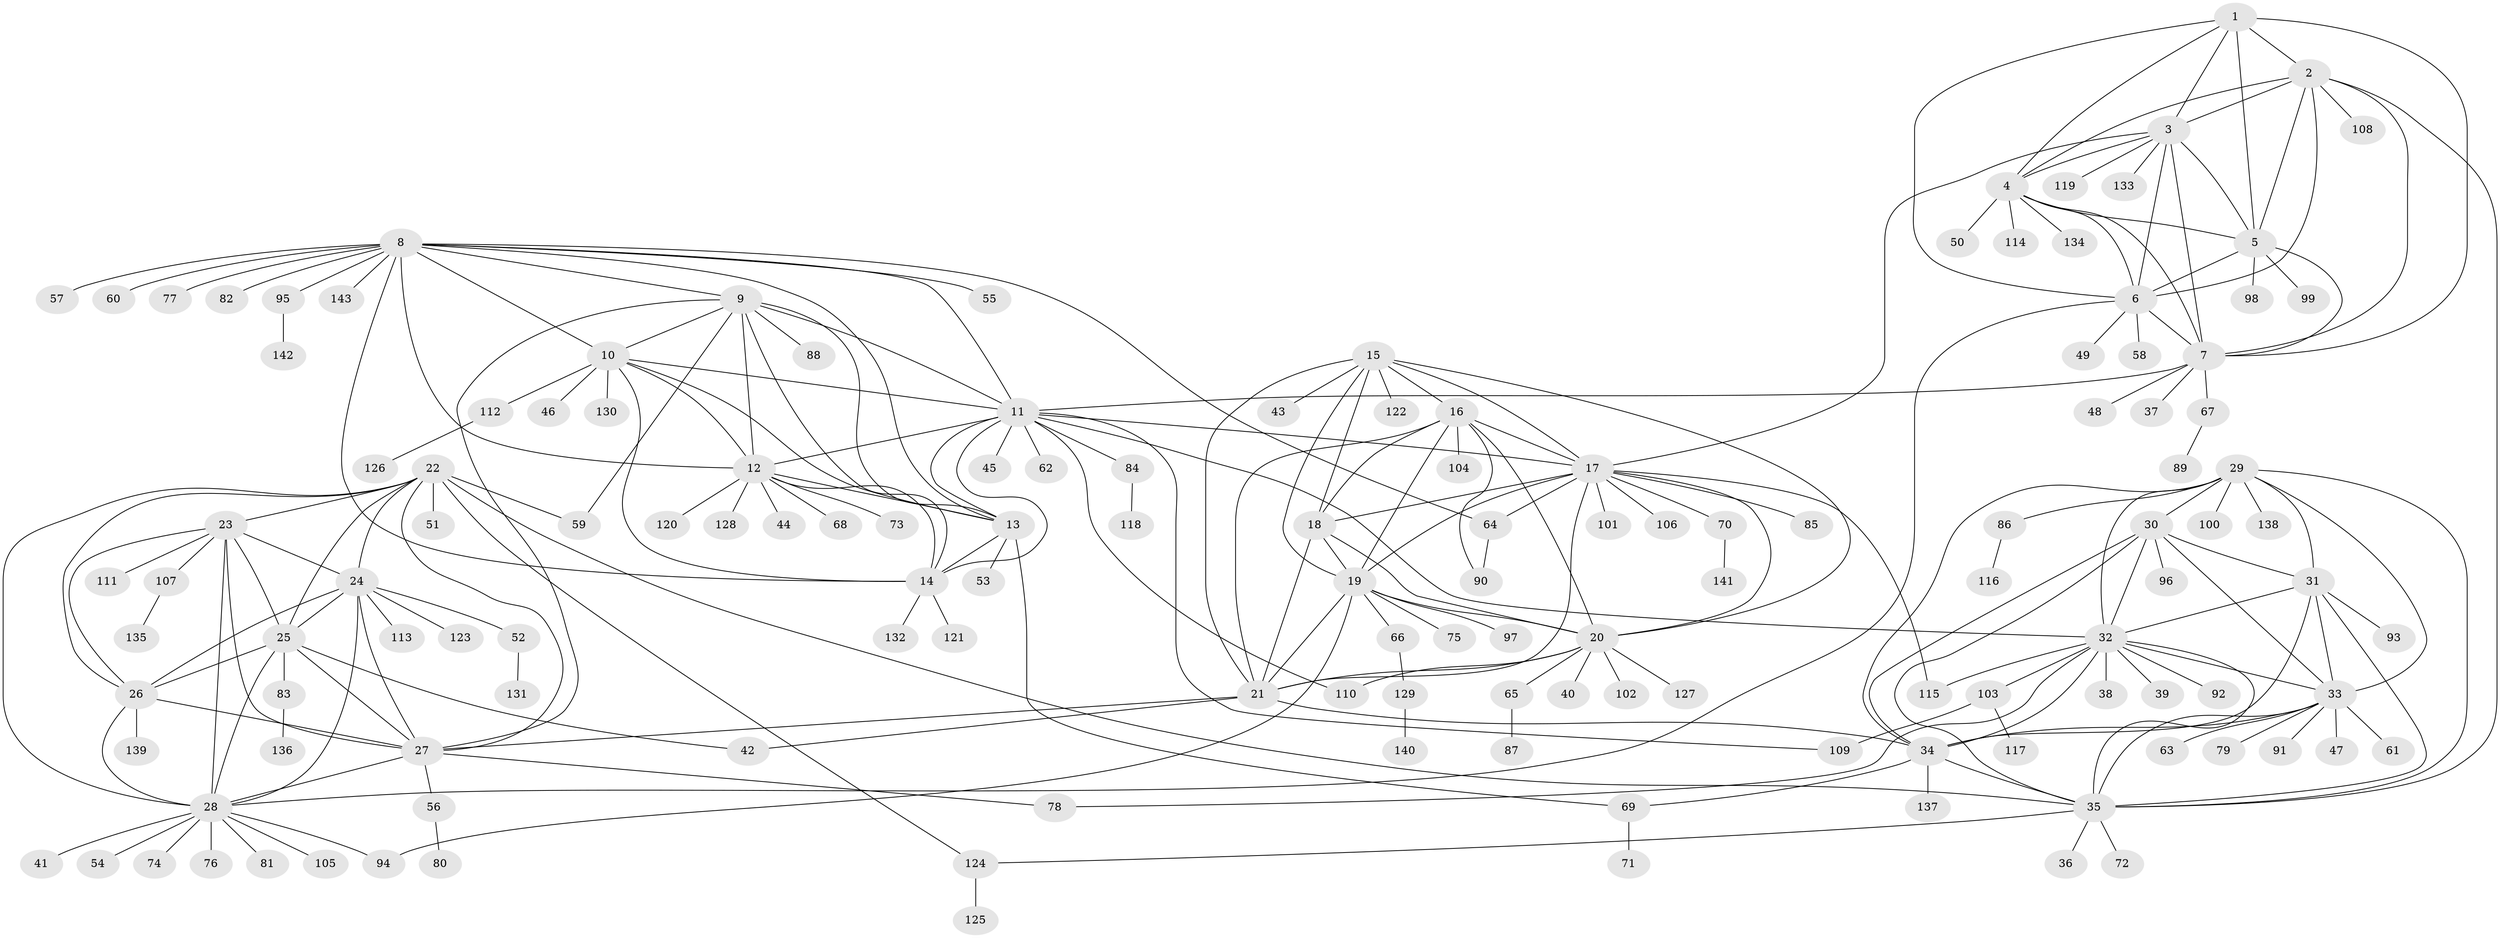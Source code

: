 // coarse degree distribution, {13: 0.039603960396039604, 8: 0.0594059405940594, 14: 0.009900990099009901, 10: 0.039603960396039604, 7: 0.0594059405940594, 6: 0.039603960396039604, 9: 0.0297029702970297, 12: 0.009900990099009901, 1: 0.49504950495049505, 2: 0.2079207920792079, 3: 0.009900990099009901}
// Generated by graph-tools (version 1.1) at 2025/52/03/04/25 22:52:21]
// undirected, 143 vertices, 234 edges
graph export_dot {
  node [color=gray90,style=filled];
  1;
  2;
  3;
  4;
  5;
  6;
  7;
  8;
  9;
  10;
  11;
  12;
  13;
  14;
  15;
  16;
  17;
  18;
  19;
  20;
  21;
  22;
  23;
  24;
  25;
  26;
  27;
  28;
  29;
  30;
  31;
  32;
  33;
  34;
  35;
  36;
  37;
  38;
  39;
  40;
  41;
  42;
  43;
  44;
  45;
  46;
  47;
  48;
  49;
  50;
  51;
  52;
  53;
  54;
  55;
  56;
  57;
  58;
  59;
  60;
  61;
  62;
  63;
  64;
  65;
  66;
  67;
  68;
  69;
  70;
  71;
  72;
  73;
  74;
  75;
  76;
  77;
  78;
  79;
  80;
  81;
  82;
  83;
  84;
  85;
  86;
  87;
  88;
  89;
  90;
  91;
  92;
  93;
  94;
  95;
  96;
  97;
  98;
  99;
  100;
  101;
  102;
  103;
  104;
  105;
  106;
  107;
  108;
  109;
  110;
  111;
  112;
  113;
  114;
  115;
  116;
  117;
  118;
  119;
  120;
  121;
  122;
  123;
  124;
  125;
  126;
  127;
  128;
  129;
  130;
  131;
  132;
  133;
  134;
  135;
  136;
  137;
  138;
  139;
  140;
  141;
  142;
  143;
  1 -- 2;
  1 -- 3;
  1 -- 4;
  1 -- 5;
  1 -- 6;
  1 -- 7;
  2 -- 3;
  2 -- 4;
  2 -- 5;
  2 -- 6;
  2 -- 7;
  2 -- 35;
  2 -- 108;
  3 -- 4;
  3 -- 5;
  3 -- 6;
  3 -- 7;
  3 -- 17;
  3 -- 119;
  3 -- 133;
  4 -- 5;
  4 -- 6;
  4 -- 7;
  4 -- 50;
  4 -- 114;
  4 -- 134;
  5 -- 6;
  5 -- 7;
  5 -- 98;
  5 -- 99;
  6 -- 7;
  6 -- 28;
  6 -- 49;
  6 -- 58;
  7 -- 11;
  7 -- 37;
  7 -- 48;
  7 -- 67;
  8 -- 9;
  8 -- 10;
  8 -- 11;
  8 -- 12;
  8 -- 13;
  8 -- 14;
  8 -- 55;
  8 -- 57;
  8 -- 60;
  8 -- 64;
  8 -- 77;
  8 -- 82;
  8 -- 95;
  8 -- 143;
  9 -- 10;
  9 -- 11;
  9 -- 12;
  9 -- 13;
  9 -- 14;
  9 -- 27;
  9 -- 59;
  9 -- 88;
  10 -- 11;
  10 -- 12;
  10 -- 13;
  10 -- 14;
  10 -- 46;
  10 -- 112;
  10 -- 130;
  11 -- 12;
  11 -- 13;
  11 -- 14;
  11 -- 17;
  11 -- 32;
  11 -- 45;
  11 -- 62;
  11 -- 84;
  11 -- 109;
  11 -- 110;
  12 -- 13;
  12 -- 14;
  12 -- 44;
  12 -- 68;
  12 -- 73;
  12 -- 120;
  12 -- 128;
  13 -- 14;
  13 -- 53;
  13 -- 69;
  14 -- 121;
  14 -- 132;
  15 -- 16;
  15 -- 17;
  15 -- 18;
  15 -- 19;
  15 -- 20;
  15 -- 21;
  15 -- 43;
  15 -- 122;
  16 -- 17;
  16 -- 18;
  16 -- 19;
  16 -- 20;
  16 -- 21;
  16 -- 90;
  16 -- 104;
  17 -- 18;
  17 -- 19;
  17 -- 20;
  17 -- 21;
  17 -- 64;
  17 -- 70;
  17 -- 85;
  17 -- 101;
  17 -- 106;
  17 -- 115;
  18 -- 19;
  18 -- 20;
  18 -- 21;
  19 -- 20;
  19 -- 21;
  19 -- 66;
  19 -- 75;
  19 -- 94;
  19 -- 97;
  20 -- 21;
  20 -- 40;
  20 -- 65;
  20 -- 102;
  20 -- 110;
  20 -- 127;
  21 -- 27;
  21 -- 34;
  21 -- 42;
  22 -- 23;
  22 -- 24;
  22 -- 25;
  22 -- 26;
  22 -- 27;
  22 -- 28;
  22 -- 35;
  22 -- 51;
  22 -- 59;
  22 -- 124;
  23 -- 24;
  23 -- 25;
  23 -- 26;
  23 -- 27;
  23 -- 28;
  23 -- 107;
  23 -- 111;
  24 -- 25;
  24 -- 26;
  24 -- 27;
  24 -- 28;
  24 -- 52;
  24 -- 113;
  24 -- 123;
  25 -- 26;
  25 -- 27;
  25 -- 28;
  25 -- 42;
  25 -- 83;
  26 -- 27;
  26 -- 28;
  26 -- 139;
  27 -- 28;
  27 -- 56;
  27 -- 78;
  28 -- 41;
  28 -- 54;
  28 -- 74;
  28 -- 76;
  28 -- 81;
  28 -- 94;
  28 -- 105;
  29 -- 30;
  29 -- 31;
  29 -- 32;
  29 -- 33;
  29 -- 34;
  29 -- 35;
  29 -- 86;
  29 -- 100;
  29 -- 138;
  30 -- 31;
  30 -- 32;
  30 -- 33;
  30 -- 34;
  30 -- 35;
  30 -- 96;
  31 -- 32;
  31 -- 33;
  31 -- 34;
  31 -- 35;
  31 -- 93;
  32 -- 33;
  32 -- 34;
  32 -- 35;
  32 -- 38;
  32 -- 39;
  32 -- 78;
  32 -- 92;
  32 -- 103;
  32 -- 115;
  33 -- 34;
  33 -- 35;
  33 -- 47;
  33 -- 61;
  33 -- 63;
  33 -- 79;
  33 -- 91;
  34 -- 35;
  34 -- 69;
  34 -- 137;
  35 -- 36;
  35 -- 72;
  35 -- 124;
  52 -- 131;
  56 -- 80;
  64 -- 90;
  65 -- 87;
  66 -- 129;
  67 -- 89;
  69 -- 71;
  70 -- 141;
  83 -- 136;
  84 -- 118;
  86 -- 116;
  95 -- 142;
  103 -- 109;
  103 -- 117;
  107 -- 135;
  112 -- 126;
  124 -- 125;
  129 -- 140;
}
